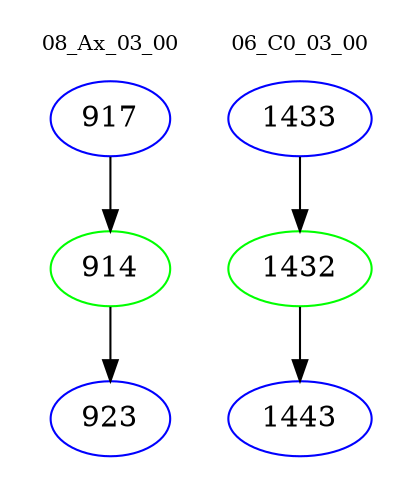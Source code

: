 digraph{
subgraph cluster_0 {
color = white
label = "08_Ax_03_00";
fontsize=10;
T0_917 [label="917", color="blue"]
T0_917 -> T0_914 [color="black"]
T0_914 [label="914", color="green"]
T0_914 -> T0_923 [color="black"]
T0_923 [label="923", color="blue"]
}
subgraph cluster_1 {
color = white
label = "06_C0_03_00";
fontsize=10;
T1_1433 [label="1433", color="blue"]
T1_1433 -> T1_1432 [color="black"]
T1_1432 [label="1432", color="green"]
T1_1432 -> T1_1443 [color="black"]
T1_1443 [label="1443", color="blue"]
}
}
